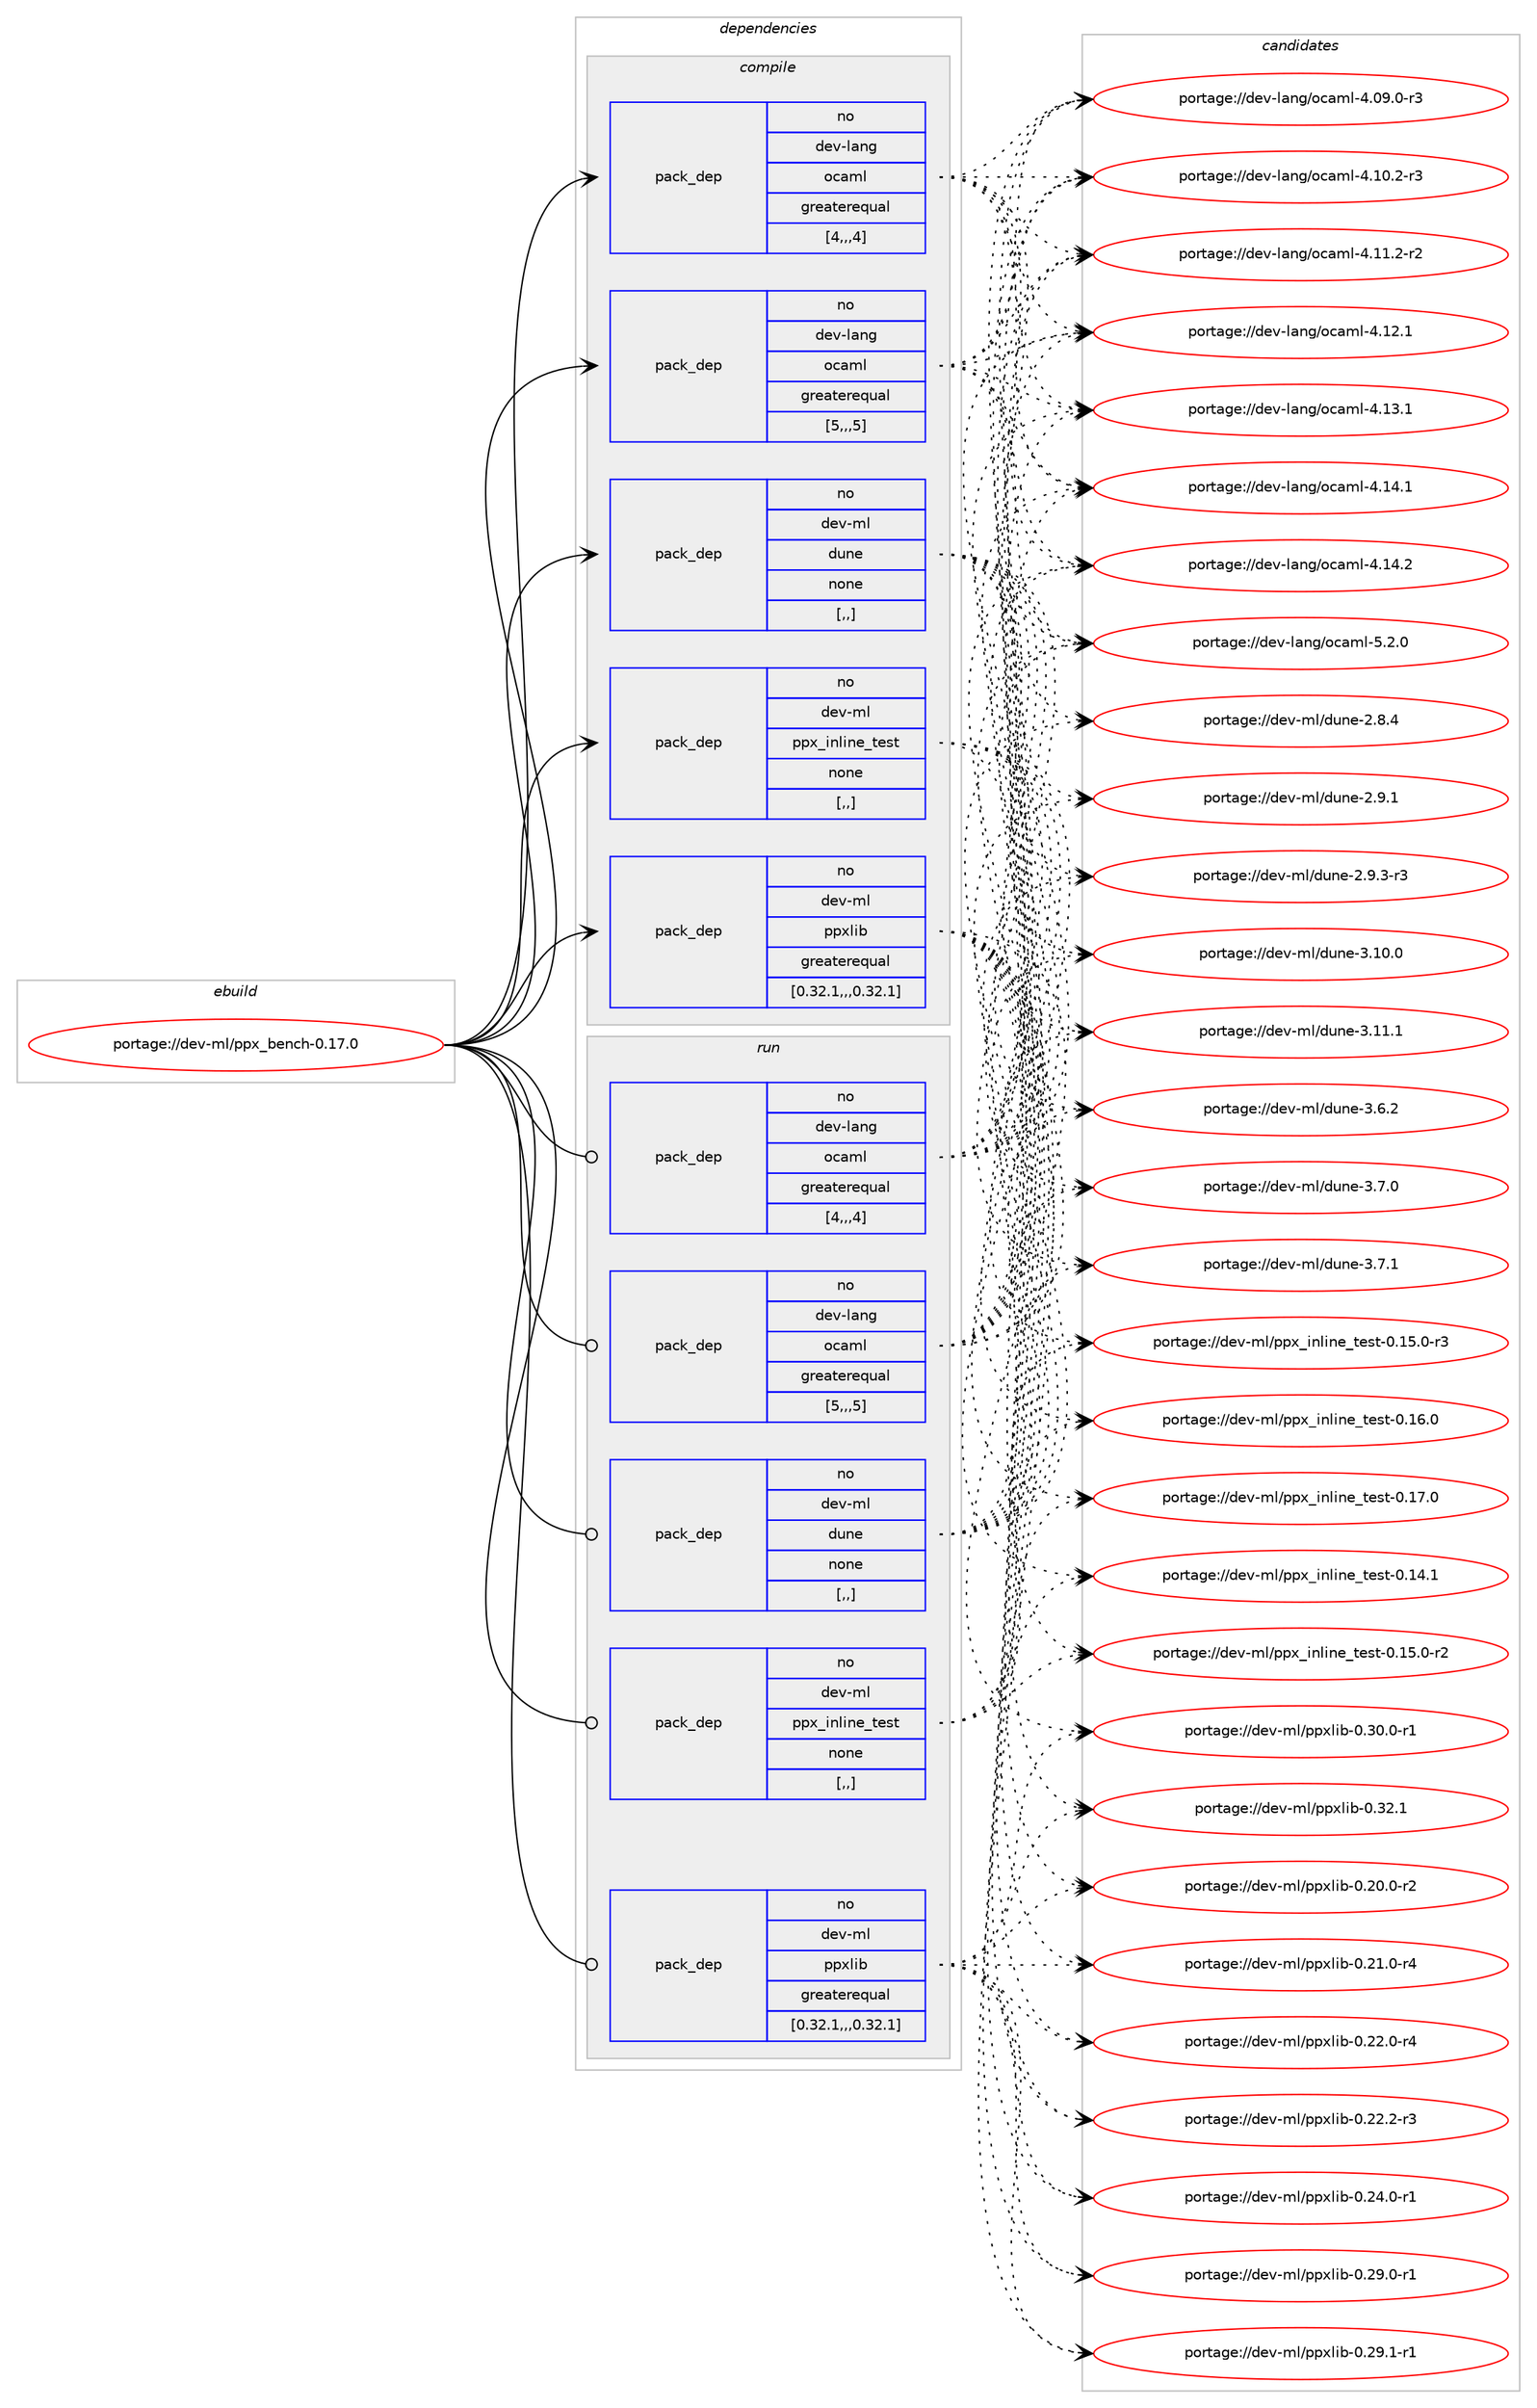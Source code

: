 digraph prolog {

# *************
# Graph options
# *************

newrank=true;
concentrate=true;
compound=true;
graph [rankdir=LR,fontname=Helvetica,fontsize=10,ranksep=1.5];#, ranksep=2.5, nodesep=0.2];
edge  [arrowhead=vee];
node  [fontname=Helvetica,fontsize=10];

# **********
# The ebuild
# **********

subgraph cluster_leftcol {
color=gray;
rank=same;
label=<<i>ebuild</i>>;
id [label="portage://dev-ml/ppx_bench-0.17.0", color=red, width=4, href="../dev-ml/ppx_bench-0.17.0.svg"];
}

# ****************
# The dependencies
# ****************

subgraph cluster_midcol {
color=gray;
label=<<i>dependencies</i>>;
subgraph cluster_compile {
fillcolor="#eeeeee";
style=filled;
label=<<i>compile</i>>;
subgraph pack89091 {
dependency119132 [label=<<TABLE BORDER="0" CELLBORDER="1" CELLSPACING="0" CELLPADDING="4" WIDTH="220"><TR><TD ROWSPAN="6" CELLPADDING="30">pack_dep</TD></TR><TR><TD WIDTH="110">no</TD></TR><TR><TD>dev-lang</TD></TR><TR><TD>ocaml</TD></TR><TR><TD>greaterequal</TD></TR><TR><TD>[4,,,4]</TD></TR></TABLE>>, shape=none, color=blue];
}
id:e -> dependency119132:w [weight=20,style="solid",arrowhead="vee"];
subgraph pack89092 {
dependency119133 [label=<<TABLE BORDER="0" CELLBORDER="1" CELLSPACING="0" CELLPADDING="4" WIDTH="220"><TR><TD ROWSPAN="6" CELLPADDING="30">pack_dep</TD></TR><TR><TD WIDTH="110">no</TD></TR><TR><TD>dev-lang</TD></TR><TR><TD>ocaml</TD></TR><TR><TD>greaterequal</TD></TR><TR><TD>[5,,,5]</TD></TR></TABLE>>, shape=none, color=blue];
}
id:e -> dependency119133:w [weight=20,style="solid",arrowhead="vee"];
subgraph pack89093 {
dependency119134 [label=<<TABLE BORDER="0" CELLBORDER="1" CELLSPACING="0" CELLPADDING="4" WIDTH="220"><TR><TD ROWSPAN="6" CELLPADDING="30">pack_dep</TD></TR><TR><TD WIDTH="110">no</TD></TR><TR><TD>dev-ml</TD></TR><TR><TD>dune</TD></TR><TR><TD>none</TD></TR><TR><TD>[,,]</TD></TR></TABLE>>, shape=none, color=blue];
}
id:e -> dependency119134:w [weight=20,style="solid",arrowhead="vee"];
subgraph pack89094 {
dependency119135 [label=<<TABLE BORDER="0" CELLBORDER="1" CELLSPACING="0" CELLPADDING="4" WIDTH="220"><TR><TD ROWSPAN="6" CELLPADDING="30">pack_dep</TD></TR><TR><TD WIDTH="110">no</TD></TR><TR><TD>dev-ml</TD></TR><TR><TD>ppx_inline_test</TD></TR><TR><TD>none</TD></TR><TR><TD>[,,]</TD></TR></TABLE>>, shape=none, color=blue];
}
id:e -> dependency119135:w [weight=20,style="solid",arrowhead="vee"];
subgraph pack89095 {
dependency119136 [label=<<TABLE BORDER="0" CELLBORDER="1" CELLSPACING="0" CELLPADDING="4" WIDTH="220"><TR><TD ROWSPAN="6" CELLPADDING="30">pack_dep</TD></TR><TR><TD WIDTH="110">no</TD></TR><TR><TD>dev-ml</TD></TR><TR><TD>ppxlib</TD></TR><TR><TD>greaterequal</TD></TR><TR><TD>[0.32.1,,,0.32.1]</TD></TR></TABLE>>, shape=none, color=blue];
}
id:e -> dependency119136:w [weight=20,style="solid",arrowhead="vee"];
}
subgraph cluster_compileandrun {
fillcolor="#eeeeee";
style=filled;
label=<<i>compile and run</i>>;
}
subgraph cluster_run {
fillcolor="#eeeeee";
style=filled;
label=<<i>run</i>>;
subgraph pack89096 {
dependency119137 [label=<<TABLE BORDER="0" CELLBORDER="1" CELLSPACING="0" CELLPADDING="4" WIDTH="220"><TR><TD ROWSPAN="6" CELLPADDING="30">pack_dep</TD></TR><TR><TD WIDTH="110">no</TD></TR><TR><TD>dev-lang</TD></TR><TR><TD>ocaml</TD></TR><TR><TD>greaterequal</TD></TR><TR><TD>[4,,,4]</TD></TR></TABLE>>, shape=none, color=blue];
}
id:e -> dependency119137:w [weight=20,style="solid",arrowhead="odot"];
subgraph pack89097 {
dependency119138 [label=<<TABLE BORDER="0" CELLBORDER="1" CELLSPACING="0" CELLPADDING="4" WIDTH="220"><TR><TD ROWSPAN="6" CELLPADDING="30">pack_dep</TD></TR><TR><TD WIDTH="110">no</TD></TR><TR><TD>dev-lang</TD></TR><TR><TD>ocaml</TD></TR><TR><TD>greaterequal</TD></TR><TR><TD>[5,,,5]</TD></TR></TABLE>>, shape=none, color=blue];
}
id:e -> dependency119138:w [weight=20,style="solid",arrowhead="odot"];
subgraph pack89098 {
dependency119139 [label=<<TABLE BORDER="0" CELLBORDER="1" CELLSPACING="0" CELLPADDING="4" WIDTH="220"><TR><TD ROWSPAN="6" CELLPADDING="30">pack_dep</TD></TR><TR><TD WIDTH="110">no</TD></TR><TR><TD>dev-ml</TD></TR><TR><TD>dune</TD></TR><TR><TD>none</TD></TR><TR><TD>[,,]</TD></TR></TABLE>>, shape=none, color=blue];
}
id:e -> dependency119139:w [weight=20,style="solid",arrowhead="odot"];
subgraph pack89099 {
dependency119140 [label=<<TABLE BORDER="0" CELLBORDER="1" CELLSPACING="0" CELLPADDING="4" WIDTH="220"><TR><TD ROWSPAN="6" CELLPADDING="30">pack_dep</TD></TR><TR><TD WIDTH="110">no</TD></TR><TR><TD>dev-ml</TD></TR><TR><TD>ppx_inline_test</TD></TR><TR><TD>none</TD></TR><TR><TD>[,,]</TD></TR></TABLE>>, shape=none, color=blue];
}
id:e -> dependency119140:w [weight=20,style="solid",arrowhead="odot"];
subgraph pack89100 {
dependency119141 [label=<<TABLE BORDER="0" CELLBORDER="1" CELLSPACING="0" CELLPADDING="4" WIDTH="220"><TR><TD ROWSPAN="6" CELLPADDING="30">pack_dep</TD></TR><TR><TD WIDTH="110">no</TD></TR><TR><TD>dev-ml</TD></TR><TR><TD>ppxlib</TD></TR><TR><TD>greaterequal</TD></TR><TR><TD>[0.32.1,,,0.32.1]</TD></TR></TABLE>>, shape=none, color=blue];
}
id:e -> dependency119141:w [weight=20,style="solid",arrowhead="odot"];
}
}

# **************
# The candidates
# **************

subgraph cluster_choices {
rank=same;
color=gray;
label=<<i>candidates</i>>;

subgraph choice89091 {
color=black;
nodesep=1;
choice1001011184510897110103471119997109108455246485746484511451 [label="portage://dev-lang/ocaml-4.09.0-r3", color=red, width=4,href="../dev-lang/ocaml-4.09.0-r3.svg"];
choice1001011184510897110103471119997109108455246494846504511451 [label="portage://dev-lang/ocaml-4.10.2-r3", color=red, width=4,href="../dev-lang/ocaml-4.10.2-r3.svg"];
choice1001011184510897110103471119997109108455246494946504511450 [label="portage://dev-lang/ocaml-4.11.2-r2", color=red, width=4,href="../dev-lang/ocaml-4.11.2-r2.svg"];
choice100101118451089711010347111999710910845524649504649 [label="portage://dev-lang/ocaml-4.12.1", color=red, width=4,href="../dev-lang/ocaml-4.12.1.svg"];
choice100101118451089711010347111999710910845524649514649 [label="portage://dev-lang/ocaml-4.13.1", color=red, width=4,href="../dev-lang/ocaml-4.13.1.svg"];
choice100101118451089711010347111999710910845524649524649 [label="portage://dev-lang/ocaml-4.14.1", color=red, width=4,href="../dev-lang/ocaml-4.14.1.svg"];
choice100101118451089711010347111999710910845524649524650 [label="portage://dev-lang/ocaml-4.14.2", color=red, width=4,href="../dev-lang/ocaml-4.14.2.svg"];
choice1001011184510897110103471119997109108455346504648 [label="portage://dev-lang/ocaml-5.2.0", color=red, width=4,href="../dev-lang/ocaml-5.2.0.svg"];
dependency119132:e -> choice1001011184510897110103471119997109108455246485746484511451:w [style=dotted,weight="100"];
dependency119132:e -> choice1001011184510897110103471119997109108455246494846504511451:w [style=dotted,weight="100"];
dependency119132:e -> choice1001011184510897110103471119997109108455246494946504511450:w [style=dotted,weight="100"];
dependency119132:e -> choice100101118451089711010347111999710910845524649504649:w [style=dotted,weight="100"];
dependency119132:e -> choice100101118451089711010347111999710910845524649514649:w [style=dotted,weight="100"];
dependency119132:e -> choice100101118451089711010347111999710910845524649524649:w [style=dotted,weight="100"];
dependency119132:e -> choice100101118451089711010347111999710910845524649524650:w [style=dotted,weight="100"];
dependency119132:e -> choice1001011184510897110103471119997109108455346504648:w [style=dotted,weight="100"];
}
subgraph choice89092 {
color=black;
nodesep=1;
choice1001011184510897110103471119997109108455246485746484511451 [label="portage://dev-lang/ocaml-4.09.0-r3", color=red, width=4,href="../dev-lang/ocaml-4.09.0-r3.svg"];
choice1001011184510897110103471119997109108455246494846504511451 [label="portage://dev-lang/ocaml-4.10.2-r3", color=red, width=4,href="../dev-lang/ocaml-4.10.2-r3.svg"];
choice1001011184510897110103471119997109108455246494946504511450 [label="portage://dev-lang/ocaml-4.11.2-r2", color=red, width=4,href="../dev-lang/ocaml-4.11.2-r2.svg"];
choice100101118451089711010347111999710910845524649504649 [label="portage://dev-lang/ocaml-4.12.1", color=red, width=4,href="../dev-lang/ocaml-4.12.1.svg"];
choice100101118451089711010347111999710910845524649514649 [label="portage://dev-lang/ocaml-4.13.1", color=red, width=4,href="../dev-lang/ocaml-4.13.1.svg"];
choice100101118451089711010347111999710910845524649524649 [label="portage://dev-lang/ocaml-4.14.1", color=red, width=4,href="../dev-lang/ocaml-4.14.1.svg"];
choice100101118451089711010347111999710910845524649524650 [label="portage://dev-lang/ocaml-4.14.2", color=red, width=4,href="../dev-lang/ocaml-4.14.2.svg"];
choice1001011184510897110103471119997109108455346504648 [label="portage://dev-lang/ocaml-5.2.0", color=red, width=4,href="../dev-lang/ocaml-5.2.0.svg"];
dependency119133:e -> choice1001011184510897110103471119997109108455246485746484511451:w [style=dotted,weight="100"];
dependency119133:e -> choice1001011184510897110103471119997109108455246494846504511451:w [style=dotted,weight="100"];
dependency119133:e -> choice1001011184510897110103471119997109108455246494946504511450:w [style=dotted,weight="100"];
dependency119133:e -> choice100101118451089711010347111999710910845524649504649:w [style=dotted,weight="100"];
dependency119133:e -> choice100101118451089711010347111999710910845524649514649:w [style=dotted,weight="100"];
dependency119133:e -> choice100101118451089711010347111999710910845524649524649:w [style=dotted,weight="100"];
dependency119133:e -> choice100101118451089711010347111999710910845524649524650:w [style=dotted,weight="100"];
dependency119133:e -> choice1001011184510897110103471119997109108455346504648:w [style=dotted,weight="100"];
}
subgraph choice89093 {
color=black;
nodesep=1;
choice1001011184510910847100117110101455046564652 [label="portage://dev-ml/dune-2.8.4", color=red, width=4,href="../dev-ml/dune-2.8.4.svg"];
choice1001011184510910847100117110101455046574649 [label="portage://dev-ml/dune-2.9.1", color=red, width=4,href="../dev-ml/dune-2.9.1.svg"];
choice10010111845109108471001171101014550465746514511451 [label="portage://dev-ml/dune-2.9.3-r3", color=red, width=4,href="../dev-ml/dune-2.9.3-r3.svg"];
choice100101118451091084710011711010145514649484648 [label="portage://dev-ml/dune-3.10.0", color=red, width=4,href="../dev-ml/dune-3.10.0.svg"];
choice100101118451091084710011711010145514649494649 [label="portage://dev-ml/dune-3.11.1", color=red, width=4,href="../dev-ml/dune-3.11.1.svg"];
choice1001011184510910847100117110101455146544650 [label="portage://dev-ml/dune-3.6.2", color=red, width=4,href="../dev-ml/dune-3.6.2.svg"];
choice1001011184510910847100117110101455146554648 [label="portage://dev-ml/dune-3.7.0", color=red, width=4,href="../dev-ml/dune-3.7.0.svg"];
choice1001011184510910847100117110101455146554649 [label="portage://dev-ml/dune-3.7.1", color=red, width=4,href="../dev-ml/dune-3.7.1.svg"];
dependency119134:e -> choice1001011184510910847100117110101455046564652:w [style=dotted,weight="100"];
dependency119134:e -> choice1001011184510910847100117110101455046574649:w [style=dotted,weight="100"];
dependency119134:e -> choice10010111845109108471001171101014550465746514511451:w [style=dotted,weight="100"];
dependency119134:e -> choice100101118451091084710011711010145514649484648:w [style=dotted,weight="100"];
dependency119134:e -> choice100101118451091084710011711010145514649494649:w [style=dotted,weight="100"];
dependency119134:e -> choice1001011184510910847100117110101455146544650:w [style=dotted,weight="100"];
dependency119134:e -> choice1001011184510910847100117110101455146554648:w [style=dotted,weight="100"];
dependency119134:e -> choice1001011184510910847100117110101455146554649:w [style=dotted,weight="100"];
}
subgraph choice89094 {
color=black;
nodesep=1;
choice1001011184510910847112112120951051101081051101019511610111511645484649524649 [label="portage://dev-ml/ppx_inline_test-0.14.1", color=red, width=4,href="../dev-ml/ppx_inline_test-0.14.1.svg"];
choice10010111845109108471121121209510511010810511010195116101115116454846495346484511450 [label="portage://dev-ml/ppx_inline_test-0.15.0-r2", color=red, width=4,href="../dev-ml/ppx_inline_test-0.15.0-r2.svg"];
choice10010111845109108471121121209510511010810511010195116101115116454846495346484511451 [label="portage://dev-ml/ppx_inline_test-0.15.0-r3", color=red, width=4,href="../dev-ml/ppx_inline_test-0.15.0-r3.svg"];
choice1001011184510910847112112120951051101081051101019511610111511645484649544648 [label="portage://dev-ml/ppx_inline_test-0.16.0", color=red, width=4,href="../dev-ml/ppx_inline_test-0.16.0.svg"];
choice1001011184510910847112112120951051101081051101019511610111511645484649554648 [label="portage://dev-ml/ppx_inline_test-0.17.0", color=red, width=4,href="../dev-ml/ppx_inline_test-0.17.0.svg"];
dependency119135:e -> choice1001011184510910847112112120951051101081051101019511610111511645484649524649:w [style=dotted,weight="100"];
dependency119135:e -> choice10010111845109108471121121209510511010810511010195116101115116454846495346484511450:w [style=dotted,weight="100"];
dependency119135:e -> choice10010111845109108471121121209510511010810511010195116101115116454846495346484511451:w [style=dotted,weight="100"];
dependency119135:e -> choice1001011184510910847112112120951051101081051101019511610111511645484649544648:w [style=dotted,weight="100"];
dependency119135:e -> choice1001011184510910847112112120951051101081051101019511610111511645484649554648:w [style=dotted,weight="100"];
}
subgraph choice89095 {
color=black;
nodesep=1;
choice100101118451091084711211212010810598454846504846484511450 [label="portage://dev-ml/ppxlib-0.20.0-r2", color=red, width=4,href="../dev-ml/ppxlib-0.20.0-r2.svg"];
choice100101118451091084711211212010810598454846504946484511452 [label="portage://dev-ml/ppxlib-0.21.0-r4", color=red, width=4,href="../dev-ml/ppxlib-0.21.0-r4.svg"];
choice100101118451091084711211212010810598454846505046484511452 [label="portage://dev-ml/ppxlib-0.22.0-r4", color=red, width=4,href="../dev-ml/ppxlib-0.22.0-r4.svg"];
choice100101118451091084711211212010810598454846505046504511451 [label="portage://dev-ml/ppxlib-0.22.2-r3", color=red, width=4,href="../dev-ml/ppxlib-0.22.2-r3.svg"];
choice100101118451091084711211212010810598454846505246484511449 [label="portage://dev-ml/ppxlib-0.24.0-r1", color=red, width=4,href="../dev-ml/ppxlib-0.24.0-r1.svg"];
choice100101118451091084711211212010810598454846505746484511449 [label="portage://dev-ml/ppxlib-0.29.0-r1", color=red, width=4,href="../dev-ml/ppxlib-0.29.0-r1.svg"];
choice100101118451091084711211212010810598454846505746494511449 [label="portage://dev-ml/ppxlib-0.29.1-r1", color=red, width=4,href="../dev-ml/ppxlib-0.29.1-r1.svg"];
choice100101118451091084711211212010810598454846514846484511449 [label="portage://dev-ml/ppxlib-0.30.0-r1", color=red, width=4,href="../dev-ml/ppxlib-0.30.0-r1.svg"];
choice10010111845109108471121121201081059845484651504649 [label="portage://dev-ml/ppxlib-0.32.1", color=red, width=4,href="../dev-ml/ppxlib-0.32.1.svg"];
dependency119136:e -> choice100101118451091084711211212010810598454846504846484511450:w [style=dotted,weight="100"];
dependency119136:e -> choice100101118451091084711211212010810598454846504946484511452:w [style=dotted,weight="100"];
dependency119136:e -> choice100101118451091084711211212010810598454846505046484511452:w [style=dotted,weight="100"];
dependency119136:e -> choice100101118451091084711211212010810598454846505046504511451:w [style=dotted,weight="100"];
dependency119136:e -> choice100101118451091084711211212010810598454846505246484511449:w [style=dotted,weight="100"];
dependency119136:e -> choice100101118451091084711211212010810598454846505746484511449:w [style=dotted,weight="100"];
dependency119136:e -> choice100101118451091084711211212010810598454846505746494511449:w [style=dotted,weight="100"];
dependency119136:e -> choice100101118451091084711211212010810598454846514846484511449:w [style=dotted,weight="100"];
dependency119136:e -> choice10010111845109108471121121201081059845484651504649:w [style=dotted,weight="100"];
}
subgraph choice89096 {
color=black;
nodesep=1;
choice1001011184510897110103471119997109108455246485746484511451 [label="portage://dev-lang/ocaml-4.09.0-r3", color=red, width=4,href="../dev-lang/ocaml-4.09.0-r3.svg"];
choice1001011184510897110103471119997109108455246494846504511451 [label="portage://dev-lang/ocaml-4.10.2-r3", color=red, width=4,href="../dev-lang/ocaml-4.10.2-r3.svg"];
choice1001011184510897110103471119997109108455246494946504511450 [label="portage://dev-lang/ocaml-4.11.2-r2", color=red, width=4,href="../dev-lang/ocaml-4.11.2-r2.svg"];
choice100101118451089711010347111999710910845524649504649 [label="portage://dev-lang/ocaml-4.12.1", color=red, width=4,href="../dev-lang/ocaml-4.12.1.svg"];
choice100101118451089711010347111999710910845524649514649 [label="portage://dev-lang/ocaml-4.13.1", color=red, width=4,href="../dev-lang/ocaml-4.13.1.svg"];
choice100101118451089711010347111999710910845524649524649 [label="portage://dev-lang/ocaml-4.14.1", color=red, width=4,href="../dev-lang/ocaml-4.14.1.svg"];
choice100101118451089711010347111999710910845524649524650 [label="portage://dev-lang/ocaml-4.14.2", color=red, width=4,href="../dev-lang/ocaml-4.14.2.svg"];
choice1001011184510897110103471119997109108455346504648 [label="portage://dev-lang/ocaml-5.2.0", color=red, width=4,href="../dev-lang/ocaml-5.2.0.svg"];
dependency119137:e -> choice1001011184510897110103471119997109108455246485746484511451:w [style=dotted,weight="100"];
dependency119137:e -> choice1001011184510897110103471119997109108455246494846504511451:w [style=dotted,weight="100"];
dependency119137:e -> choice1001011184510897110103471119997109108455246494946504511450:w [style=dotted,weight="100"];
dependency119137:e -> choice100101118451089711010347111999710910845524649504649:w [style=dotted,weight="100"];
dependency119137:e -> choice100101118451089711010347111999710910845524649514649:w [style=dotted,weight="100"];
dependency119137:e -> choice100101118451089711010347111999710910845524649524649:w [style=dotted,weight="100"];
dependency119137:e -> choice100101118451089711010347111999710910845524649524650:w [style=dotted,weight="100"];
dependency119137:e -> choice1001011184510897110103471119997109108455346504648:w [style=dotted,weight="100"];
}
subgraph choice89097 {
color=black;
nodesep=1;
choice1001011184510897110103471119997109108455246485746484511451 [label="portage://dev-lang/ocaml-4.09.0-r3", color=red, width=4,href="../dev-lang/ocaml-4.09.0-r3.svg"];
choice1001011184510897110103471119997109108455246494846504511451 [label="portage://dev-lang/ocaml-4.10.2-r3", color=red, width=4,href="../dev-lang/ocaml-4.10.2-r3.svg"];
choice1001011184510897110103471119997109108455246494946504511450 [label="portage://dev-lang/ocaml-4.11.2-r2", color=red, width=4,href="../dev-lang/ocaml-4.11.2-r2.svg"];
choice100101118451089711010347111999710910845524649504649 [label="portage://dev-lang/ocaml-4.12.1", color=red, width=4,href="../dev-lang/ocaml-4.12.1.svg"];
choice100101118451089711010347111999710910845524649514649 [label="portage://dev-lang/ocaml-4.13.1", color=red, width=4,href="../dev-lang/ocaml-4.13.1.svg"];
choice100101118451089711010347111999710910845524649524649 [label="portage://dev-lang/ocaml-4.14.1", color=red, width=4,href="../dev-lang/ocaml-4.14.1.svg"];
choice100101118451089711010347111999710910845524649524650 [label="portage://dev-lang/ocaml-4.14.2", color=red, width=4,href="../dev-lang/ocaml-4.14.2.svg"];
choice1001011184510897110103471119997109108455346504648 [label="portage://dev-lang/ocaml-5.2.0", color=red, width=4,href="../dev-lang/ocaml-5.2.0.svg"];
dependency119138:e -> choice1001011184510897110103471119997109108455246485746484511451:w [style=dotted,weight="100"];
dependency119138:e -> choice1001011184510897110103471119997109108455246494846504511451:w [style=dotted,weight="100"];
dependency119138:e -> choice1001011184510897110103471119997109108455246494946504511450:w [style=dotted,weight="100"];
dependency119138:e -> choice100101118451089711010347111999710910845524649504649:w [style=dotted,weight="100"];
dependency119138:e -> choice100101118451089711010347111999710910845524649514649:w [style=dotted,weight="100"];
dependency119138:e -> choice100101118451089711010347111999710910845524649524649:w [style=dotted,weight="100"];
dependency119138:e -> choice100101118451089711010347111999710910845524649524650:w [style=dotted,weight="100"];
dependency119138:e -> choice1001011184510897110103471119997109108455346504648:w [style=dotted,weight="100"];
}
subgraph choice89098 {
color=black;
nodesep=1;
choice1001011184510910847100117110101455046564652 [label="portage://dev-ml/dune-2.8.4", color=red, width=4,href="../dev-ml/dune-2.8.4.svg"];
choice1001011184510910847100117110101455046574649 [label="portage://dev-ml/dune-2.9.1", color=red, width=4,href="../dev-ml/dune-2.9.1.svg"];
choice10010111845109108471001171101014550465746514511451 [label="portage://dev-ml/dune-2.9.3-r3", color=red, width=4,href="../dev-ml/dune-2.9.3-r3.svg"];
choice100101118451091084710011711010145514649484648 [label="portage://dev-ml/dune-3.10.0", color=red, width=4,href="../dev-ml/dune-3.10.0.svg"];
choice100101118451091084710011711010145514649494649 [label="portage://dev-ml/dune-3.11.1", color=red, width=4,href="../dev-ml/dune-3.11.1.svg"];
choice1001011184510910847100117110101455146544650 [label="portage://dev-ml/dune-3.6.2", color=red, width=4,href="../dev-ml/dune-3.6.2.svg"];
choice1001011184510910847100117110101455146554648 [label="portage://dev-ml/dune-3.7.0", color=red, width=4,href="../dev-ml/dune-3.7.0.svg"];
choice1001011184510910847100117110101455146554649 [label="portage://dev-ml/dune-3.7.1", color=red, width=4,href="../dev-ml/dune-3.7.1.svg"];
dependency119139:e -> choice1001011184510910847100117110101455046564652:w [style=dotted,weight="100"];
dependency119139:e -> choice1001011184510910847100117110101455046574649:w [style=dotted,weight="100"];
dependency119139:e -> choice10010111845109108471001171101014550465746514511451:w [style=dotted,weight="100"];
dependency119139:e -> choice100101118451091084710011711010145514649484648:w [style=dotted,weight="100"];
dependency119139:e -> choice100101118451091084710011711010145514649494649:w [style=dotted,weight="100"];
dependency119139:e -> choice1001011184510910847100117110101455146544650:w [style=dotted,weight="100"];
dependency119139:e -> choice1001011184510910847100117110101455146554648:w [style=dotted,weight="100"];
dependency119139:e -> choice1001011184510910847100117110101455146554649:w [style=dotted,weight="100"];
}
subgraph choice89099 {
color=black;
nodesep=1;
choice1001011184510910847112112120951051101081051101019511610111511645484649524649 [label="portage://dev-ml/ppx_inline_test-0.14.1", color=red, width=4,href="../dev-ml/ppx_inline_test-0.14.1.svg"];
choice10010111845109108471121121209510511010810511010195116101115116454846495346484511450 [label="portage://dev-ml/ppx_inline_test-0.15.0-r2", color=red, width=4,href="../dev-ml/ppx_inline_test-0.15.0-r2.svg"];
choice10010111845109108471121121209510511010810511010195116101115116454846495346484511451 [label="portage://dev-ml/ppx_inline_test-0.15.0-r3", color=red, width=4,href="../dev-ml/ppx_inline_test-0.15.0-r3.svg"];
choice1001011184510910847112112120951051101081051101019511610111511645484649544648 [label="portage://dev-ml/ppx_inline_test-0.16.0", color=red, width=4,href="../dev-ml/ppx_inline_test-0.16.0.svg"];
choice1001011184510910847112112120951051101081051101019511610111511645484649554648 [label="portage://dev-ml/ppx_inline_test-0.17.0", color=red, width=4,href="../dev-ml/ppx_inline_test-0.17.0.svg"];
dependency119140:e -> choice1001011184510910847112112120951051101081051101019511610111511645484649524649:w [style=dotted,weight="100"];
dependency119140:e -> choice10010111845109108471121121209510511010810511010195116101115116454846495346484511450:w [style=dotted,weight="100"];
dependency119140:e -> choice10010111845109108471121121209510511010810511010195116101115116454846495346484511451:w [style=dotted,weight="100"];
dependency119140:e -> choice1001011184510910847112112120951051101081051101019511610111511645484649544648:w [style=dotted,weight="100"];
dependency119140:e -> choice1001011184510910847112112120951051101081051101019511610111511645484649554648:w [style=dotted,weight="100"];
}
subgraph choice89100 {
color=black;
nodesep=1;
choice100101118451091084711211212010810598454846504846484511450 [label="portage://dev-ml/ppxlib-0.20.0-r2", color=red, width=4,href="../dev-ml/ppxlib-0.20.0-r2.svg"];
choice100101118451091084711211212010810598454846504946484511452 [label="portage://dev-ml/ppxlib-0.21.0-r4", color=red, width=4,href="../dev-ml/ppxlib-0.21.0-r4.svg"];
choice100101118451091084711211212010810598454846505046484511452 [label="portage://dev-ml/ppxlib-0.22.0-r4", color=red, width=4,href="../dev-ml/ppxlib-0.22.0-r4.svg"];
choice100101118451091084711211212010810598454846505046504511451 [label="portage://dev-ml/ppxlib-0.22.2-r3", color=red, width=4,href="../dev-ml/ppxlib-0.22.2-r3.svg"];
choice100101118451091084711211212010810598454846505246484511449 [label="portage://dev-ml/ppxlib-0.24.0-r1", color=red, width=4,href="../dev-ml/ppxlib-0.24.0-r1.svg"];
choice100101118451091084711211212010810598454846505746484511449 [label="portage://dev-ml/ppxlib-0.29.0-r1", color=red, width=4,href="../dev-ml/ppxlib-0.29.0-r1.svg"];
choice100101118451091084711211212010810598454846505746494511449 [label="portage://dev-ml/ppxlib-0.29.1-r1", color=red, width=4,href="../dev-ml/ppxlib-0.29.1-r1.svg"];
choice100101118451091084711211212010810598454846514846484511449 [label="portage://dev-ml/ppxlib-0.30.0-r1", color=red, width=4,href="../dev-ml/ppxlib-0.30.0-r1.svg"];
choice10010111845109108471121121201081059845484651504649 [label="portage://dev-ml/ppxlib-0.32.1", color=red, width=4,href="../dev-ml/ppxlib-0.32.1.svg"];
dependency119141:e -> choice100101118451091084711211212010810598454846504846484511450:w [style=dotted,weight="100"];
dependency119141:e -> choice100101118451091084711211212010810598454846504946484511452:w [style=dotted,weight="100"];
dependency119141:e -> choice100101118451091084711211212010810598454846505046484511452:w [style=dotted,weight="100"];
dependency119141:e -> choice100101118451091084711211212010810598454846505046504511451:w [style=dotted,weight="100"];
dependency119141:e -> choice100101118451091084711211212010810598454846505246484511449:w [style=dotted,weight="100"];
dependency119141:e -> choice100101118451091084711211212010810598454846505746484511449:w [style=dotted,weight="100"];
dependency119141:e -> choice100101118451091084711211212010810598454846505746494511449:w [style=dotted,weight="100"];
dependency119141:e -> choice100101118451091084711211212010810598454846514846484511449:w [style=dotted,weight="100"];
dependency119141:e -> choice10010111845109108471121121201081059845484651504649:w [style=dotted,weight="100"];
}
}

}
